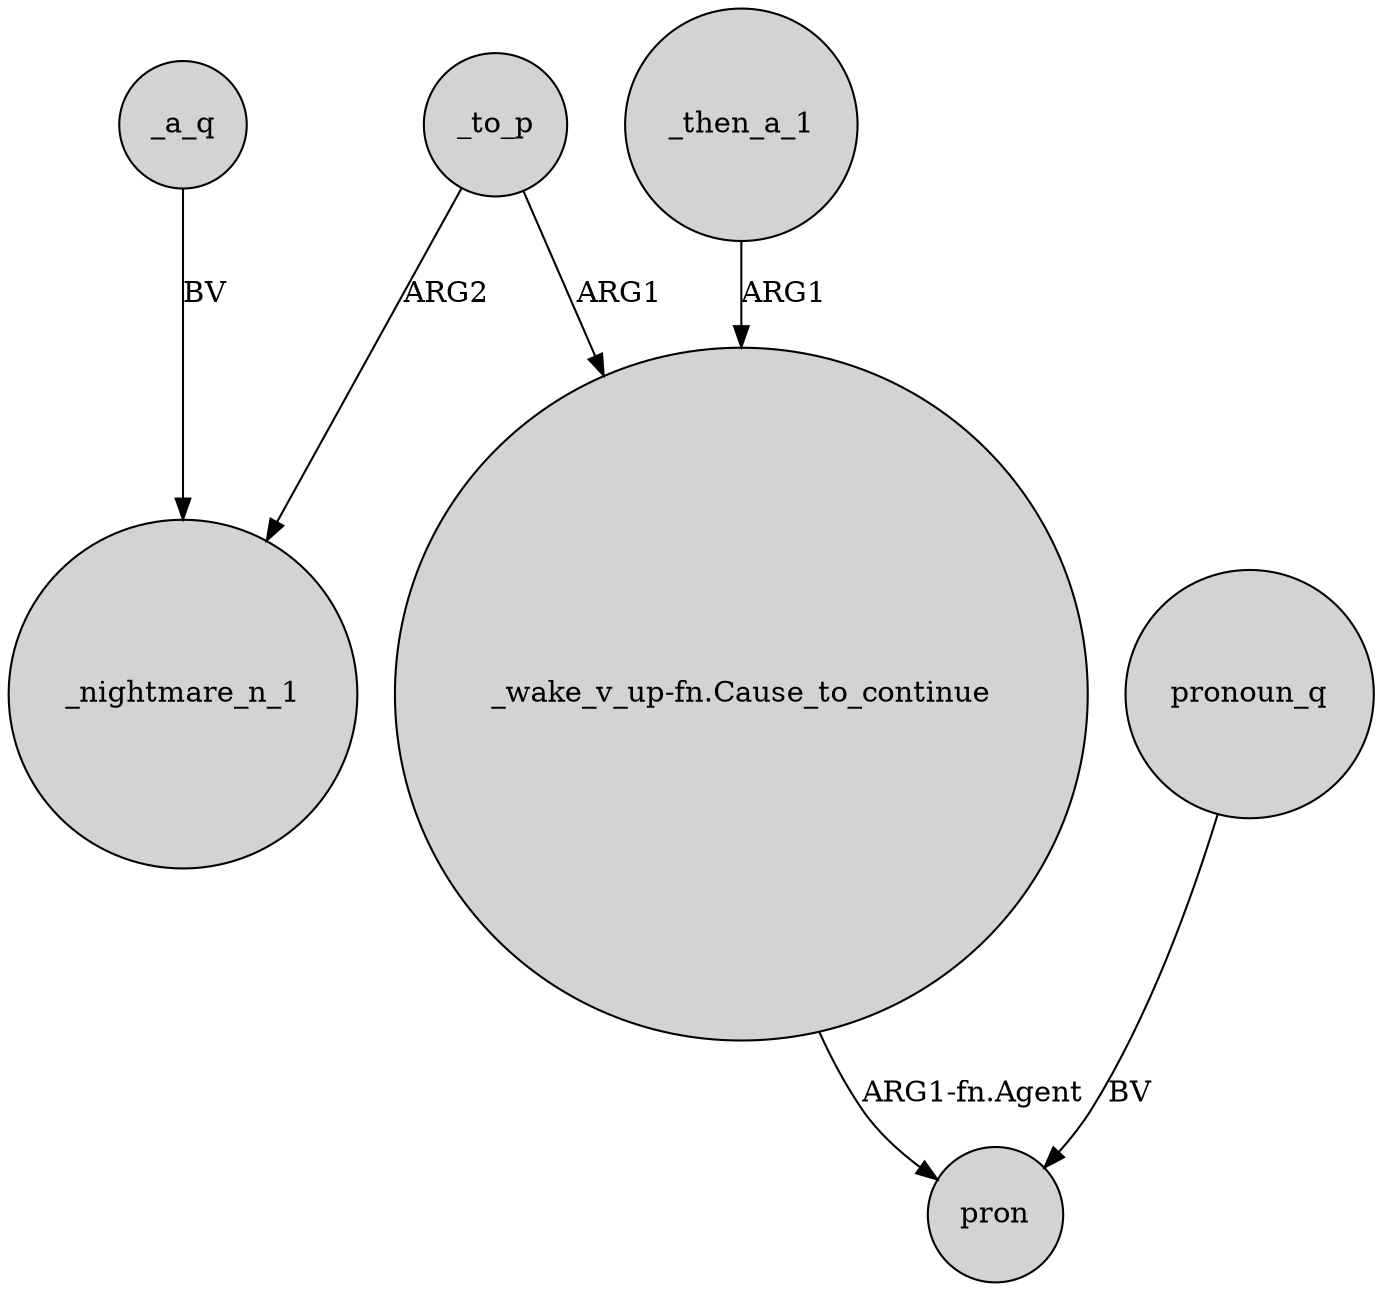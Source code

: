 digraph {
	node [shape=circle style=filled]
	_a_q -> _nightmare_n_1 [label=BV]
	_to_p -> _nightmare_n_1 [label=ARG2]
	_then_a_1 -> "_wake_v_up-fn.Cause_to_continue" [label=ARG1]
	_to_p -> "_wake_v_up-fn.Cause_to_continue" [label=ARG1]
	pronoun_q -> pron [label=BV]
	"_wake_v_up-fn.Cause_to_continue" -> pron [label="ARG1-fn.Agent"]
}
